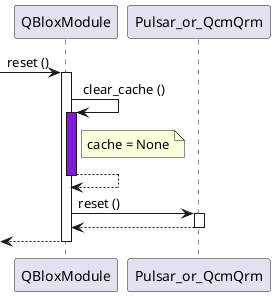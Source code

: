 @startuml

participant QBloxModule as qblox
participant Pulsar_or_QcmQrm as dev

[-> qblox ++: reset ()
qblox -> qblox: clear_cache ()
activate qblox #7F1CDB
note right of qblox: cache = None
return
qblox -> dev ++: reset ()
return
return

@enduml
